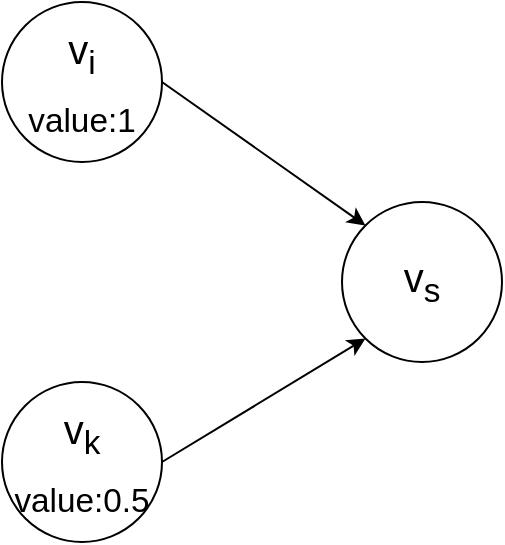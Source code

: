 <mxfile version="28.0.6">
  <diagram name="Pagina-1" id="ztOF_XK8uLvyLNqtx-sG">
    <mxGraphModel dx="1134" dy="1025" grid="1" gridSize="10" guides="1" tooltips="1" connect="1" arrows="1" fold="1" page="1" pageScale="1" pageWidth="850" pageHeight="1100" math="0" shadow="0">
      <root>
        <mxCell id="0" />
        <mxCell id="1" parent="0" />
        <mxCell id="TYrLCPMJrX0rA2hv0LJ_-5" style="rounded=0;orthogonalLoop=1;jettySize=auto;html=1;exitX=1;exitY=0.5;exitDx=0;exitDy=0;entryX=0;entryY=0;entryDx=0;entryDy=0;" edge="1" parent="1" source="TYrLCPMJrX0rA2hv0LJ_-1" target="TYrLCPMJrX0rA2hv0LJ_-4">
          <mxGeometry relative="1" as="geometry" />
        </mxCell>
        <mxCell id="TYrLCPMJrX0rA2hv0LJ_-1" value="&lt;div&gt;v&lt;sub&gt;i&lt;br&gt;&lt;/sub&gt;&lt;/div&gt;&lt;sub&gt;value:1&lt;/sub&gt;" style="ellipse;whiteSpace=wrap;html=1;aspect=fixed;fontSize=20;" vertex="1" parent="1">
          <mxGeometry x="110" y="250" width="80" height="80" as="geometry" />
        </mxCell>
        <mxCell id="TYrLCPMJrX0rA2hv0LJ_-6" style="rounded=0;orthogonalLoop=1;jettySize=auto;html=1;exitX=1;exitY=0.5;exitDx=0;exitDy=0;entryX=0;entryY=1;entryDx=0;entryDy=0;" edge="1" parent="1" source="TYrLCPMJrX0rA2hv0LJ_-2" target="TYrLCPMJrX0rA2hv0LJ_-4">
          <mxGeometry relative="1" as="geometry" />
        </mxCell>
        <mxCell id="TYrLCPMJrX0rA2hv0LJ_-2" value="&lt;div&gt;v&lt;sub&gt;k&lt;br&gt;&lt;/sub&gt;&lt;/div&gt;&lt;sub&gt;value:0.5&lt;/sub&gt;" style="ellipse;whiteSpace=wrap;html=1;aspect=fixed;fontSize=20;" vertex="1" parent="1">
          <mxGeometry x="110" y="440" width="80" height="80" as="geometry" />
        </mxCell>
        <mxCell id="TYrLCPMJrX0rA2hv0LJ_-4" value="v&lt;sub&gt;s&lt;/sub&gt;" style="ellipse;whiteSpace=wrap;html=1;aspect=fixed;fontSize=20;" vertex="1" parent="1">
          <mxGeometry x="280" y="350" width="80" height="80" as="geometry" />
        </mxCell>
      </root>
    </mxGraphModel>
  </diagram>
</mxfile>
